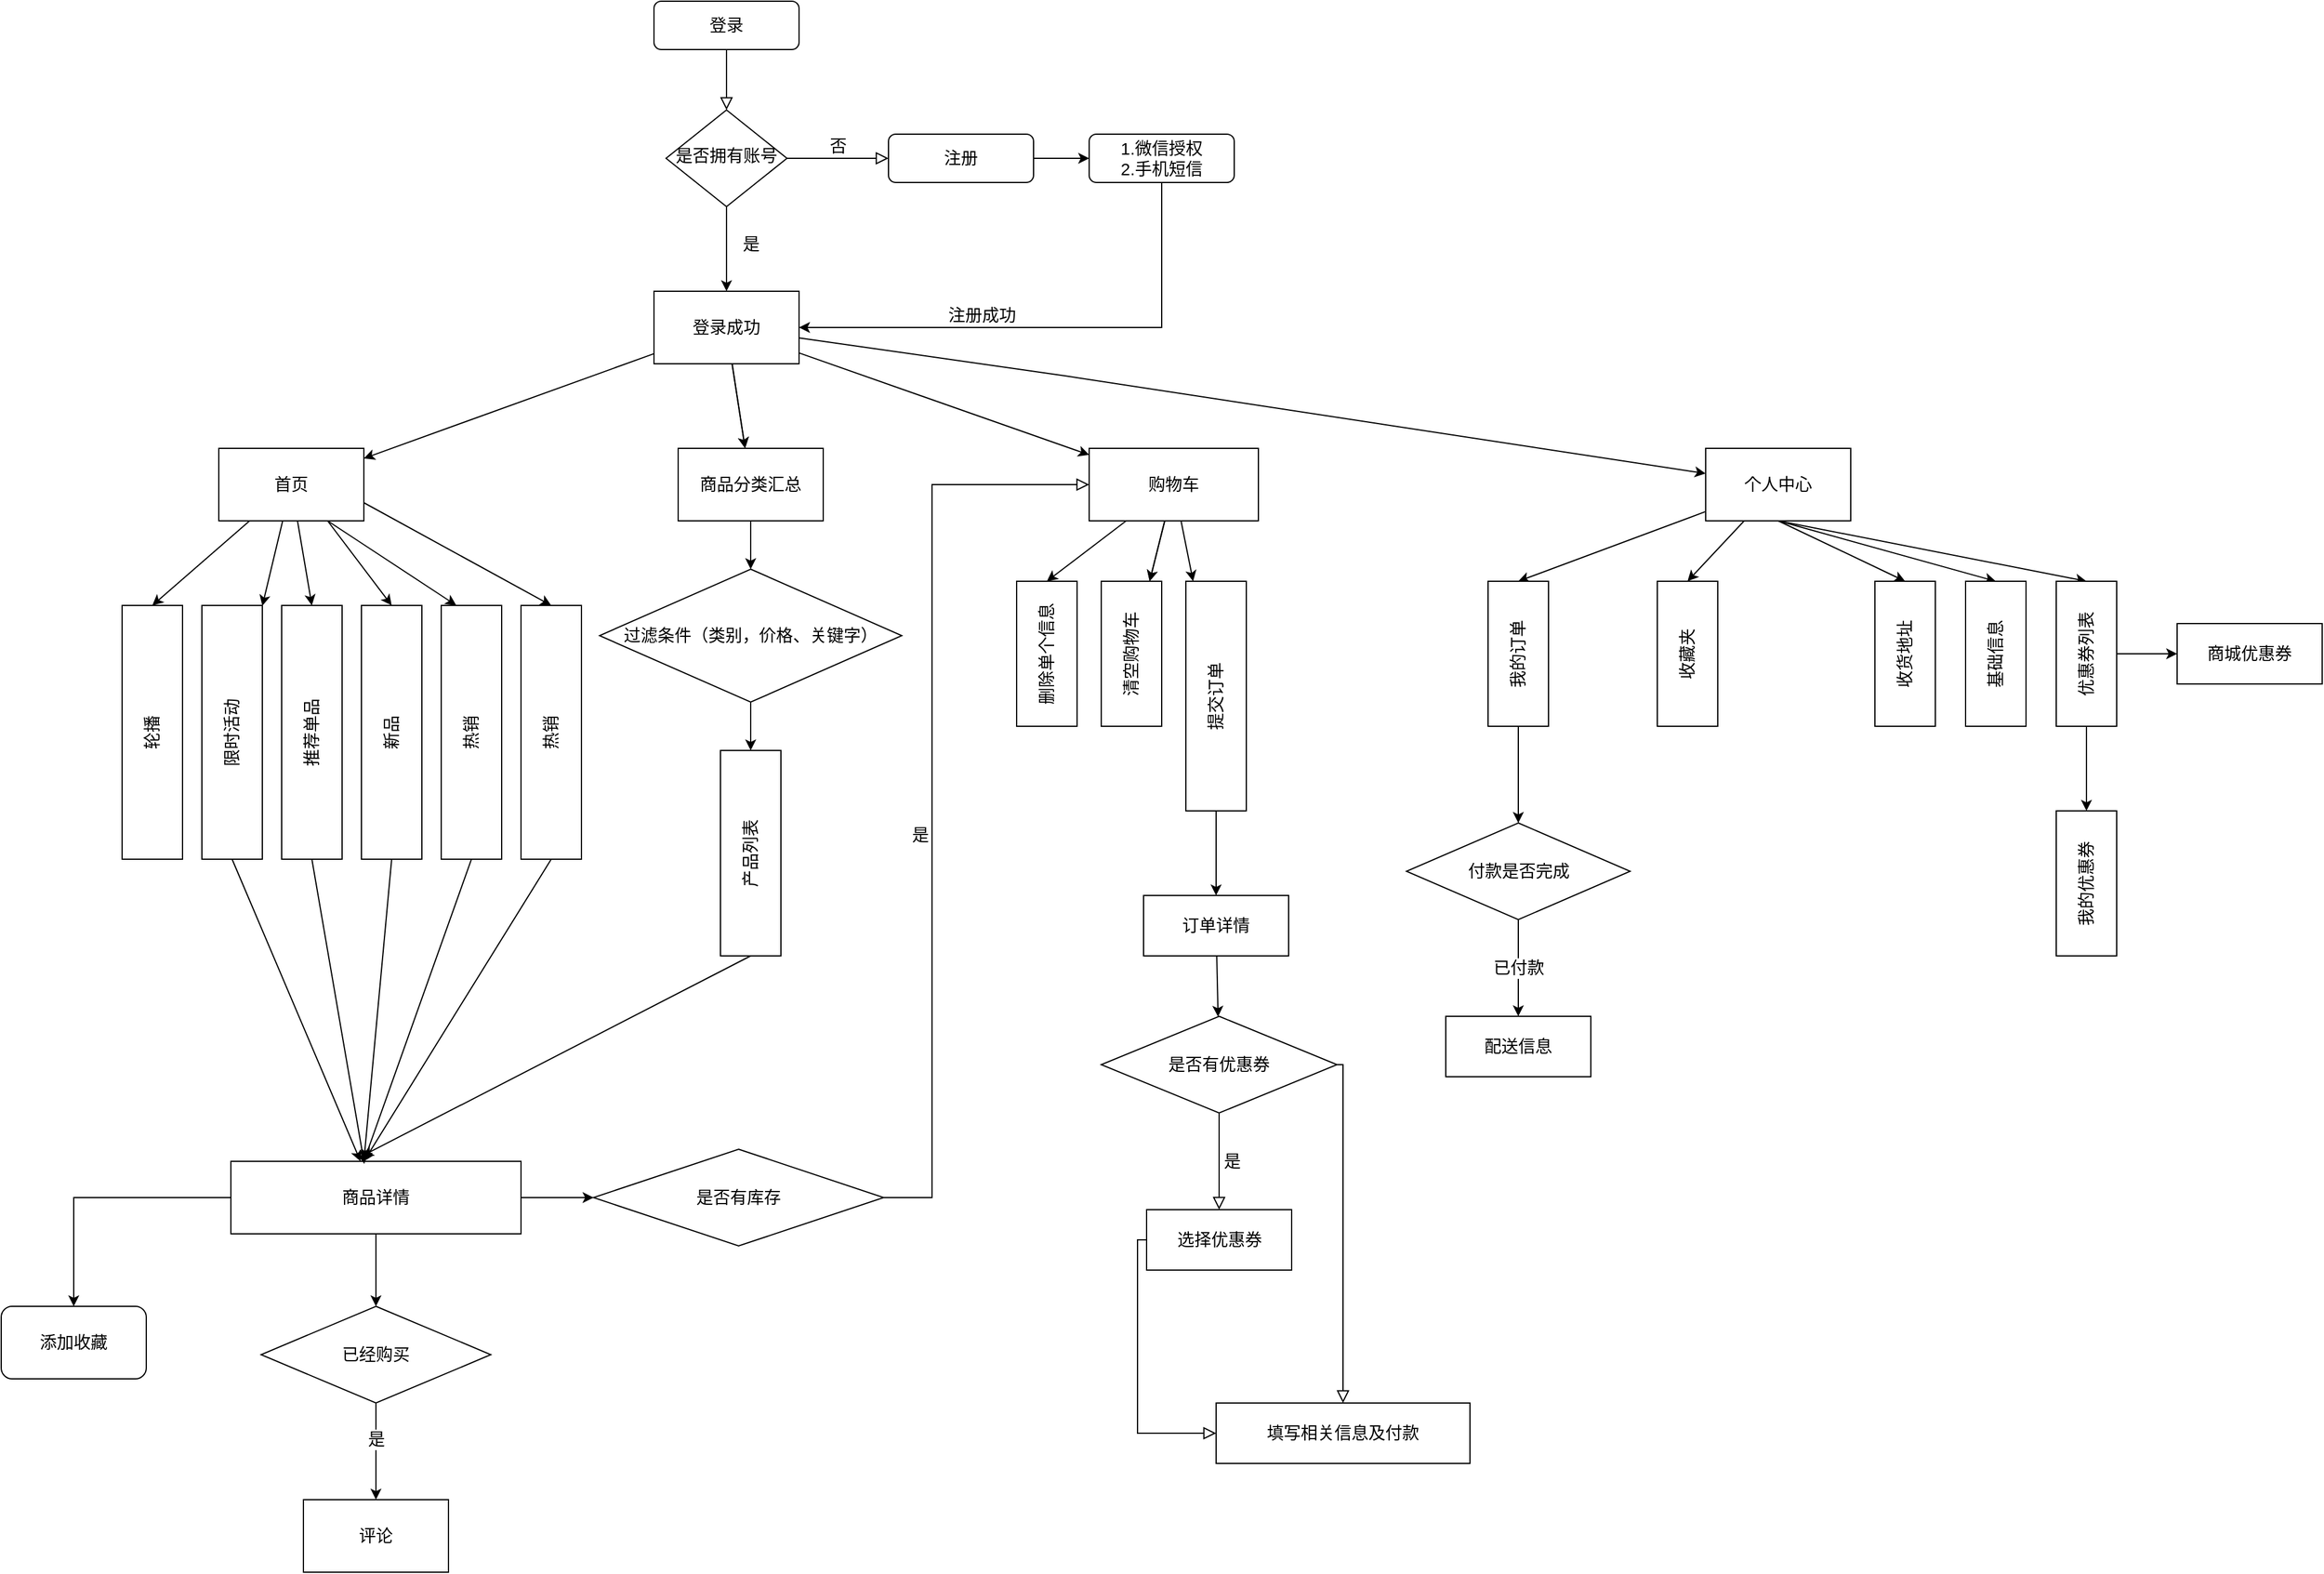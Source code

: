 <mxfile version="20.0.3" type="github">
  <diagram id="C5RBs43oDa-KdzZeNtuy" name="Page-1">
    <mxGraphModel dx="1297" dy="846" grid="1" gridSize="10" guides="1" tooltips="1" connect="1" arrows="1" fold="1" page="1" pageScale="1" pageWidth="2339" pageHeight="3300" math="0" shadow="0">
      <root>
        <object label="" fugo-shopping-mall="" id="WIyWlLk6GJQsqaUBKTNV-0">
          <mxCell />
        </object>
        <mxCell id="WIyWlLk6GJQsqaUBKTNV-1" parent="WIyWlLk6GJQsqaUBKTNV-0" />
        <mxCell id="WIyWlLk6GJQsqaUBKTNV-2" value="" style="rounded=0;html=1;jettySize=auto;orthogonalLoop=1;fontSize=14;endArrow=block;endFill=0;endSize=8;strokeWidth=1;shadow=0;labelBackgroundColor=none;edgeStyle=orthogonalEdgeStyle;" parent="WIyWlLk6GJQsqaUBKTNV-1" source="WIyWlLk6GJQsqaUBKTNV-3" target="WIyWlLk6GJQsqaUBKTNV-6" edge="1">
          <mxGeometry relative="1" as="geometry" />
        </mxCell>
        <mxCell id="WIyWlLk6GJQsqaUBKTNV-3" value="登录" style="rounded=1;whiteSpace=wrap;html=1;fontSize=14;glass=0;strokeWidth=1;shadow=0;" parent="WIyWlLk6GJQsqaUBKTNV-1" vertex="1">
          <mxGeometry x="600" y="160" width="120" height="40" as="geometry" />
        </mxCell>
        <mxCell id="WIyWlLk6GJQsqaUBKTNV-5" value="否" style="edgeStyle=orthogonalEdgeStyle;rounded=0;html=1;jettySize=auto;orthogonalLoop=1;fontSize=14;endArrow=block;endFill=0;endSize=8;strokeWidth=1;shadow=0;labelBackgroundColor=none;" parent="WIyWlLk6GJQsqaUBKTNV-1" source="WIyWlLk6GJQsqaUBKTNV-6" target="WIyWlLk6GJQsqaUBKTNV-7" edge="1">
          <mxGeometry y="10" relative="1" as="geometry">
            <mxPoint as="offset" />
          </mxGeometry>
        </mxCell>
        <mxCell id="dCJPNzx6jzzV9S0Gvq4X-1" value="是" style="edgeStyle=orthogonalEdgeStyle;rounded=0;orthogonalLoop=1;jettySize=auto;html=1;exitX=0.5;exitY=1;exitDx=0;exitDy=0;fontSize=14;" edge="1" parent="WIyWlLk6GJQsqaUBKTNV-1" source="WIyWlLk6GJQsqaUBKTNV-6" target="dCJPNzx6jzzV9S0Gvq4X-0">
          <mxGeometry x="-0.143" y="20" relative="1" as="geometry">
            <mxPoint y="1" as="offset" />
          </mxGeometry>
        </mxCell>
        <mxCell id="WIyWlLk6GJQsqaUBKTNV-6" value="是否拥有账号" style="rhombus;whiteSpace=wrap;html=1;shadow=0;fontFamily=Helvetica;fontSize=14;align=center;strokeWidth=1;spacing=6;spacingTop=-4;" parent="WIyWlLk6GJQsqaUBKTNV-1" vertex="1">
          <mxGeometry x="610" y="250" width="100" height="80" as="geometry" />
        </mxCell>
        <mxCell id="dCJPNzx6jzzV9S0Gvq4X-4" value="" style="edgeStyle=orthogonalEdgeStyle;rounded=0;orthogonalLoop=1;jettySize=auto;html=1;fontSize=14;" edge="1" parent="WIyWlLk6GJQsqaUBKTNV-1" source="WIyWlLk6GJQsqaUBKTNV-7" target="dCJPNzx6jzzV9S0Gvq4X-3">
          <mxGeometry relative="1" as="geometry" />
        </mxCell>
        <mxCell id="WIyWlLk6GJQsqaUBKTNV-7" value="注册" style="rounded=1;whiteSpace=wrap;html=1;fontSize=14;glass=0;strokeWidth=1;shadow=0;" parent="WIyWlLk6GJQsqaUBKTNV-1" vertex="1">
          <mxGeometry x="794" y="270" width="120" height="40" as="geometry" />
        </mxCell>
        <mxCell id="dCJPNzx6jzzV9S0Gvq4X-19" value="" style="edgeStyle=none;rounded=0;orthogonalLoop=1;jettySize=auto;html=1;fontSize=14;" edge="1" parent="WIyWlLk6GJQsqaUBKTNV-1" source="dCJPNzx6jzzV9S0Gvq4X-0" target="dCJPNzx6jzzV9S0Gvq4X-18">
          <mxGeometry relative="1" as="geometry" />
        </mxCell>
        <mxCell id="dCJPNzx6jzzV9S0Gvq4X-21" value="" style="edgeStyle=none;rounded=0;orthogonalLoop=1;jettySize=auto;html=1;fontSize=14;" edge="1" parent="WIyWlLk6GJQsqaUBKTNV-1" source="dCJPNzx6jzzV9S0Gvq4X-0" target="dCJPNzx6jzzV9S0Gvq4X-20">
          <mxGeometry relative="1" as="geometry" />
        </mxCell>
        <mxCell id="dCJPNzx6jzzV9S0Gvq4X-23" value="" style="edgeStyle=none;rounded=0;orthogonalLoop=1;jettySize=auto;html=1;fontSize=14;" edge="1" parent="WIyWlLk6GJQsqaUBKTNV-1" source="dCJPNzx6jzzV9S0Gvq4X-0" target="dCJPNzx6jzzV9S0Gvq4X-22">
          <mxGeometry relative="1" as="geometry" />
        </mxCell>
        <mxCell id="dCJPNzx6jzzV9S0Gvq4X-24" value="" style="edgeStyle=none;rounded=0;orthogonalLoop=1;jettySize=auto;html=1;fontSize=14;" edge="1" parent="WIyWlLk6GJQsqaUBKTNV-1" source="dCJPNzx6jzzV9S0Gvq4X-0" target="dCJPNzx6jzzV9S0Gvq4X-20">
          <mxGeometry relative="1" as="geometry" />
        </mxCell>
        <mxCell id="dCJPNzx6jzzV9S0Gvq4X-26" value="" style="edgeStyle=none;rounded=0;orthogonalLoop=1;jettySize=auto;html=1;fontSize=14;" edge="1" parent="WIyWlLk6GJQsqaUBKTNV-1" source="dCJPNzx6jzzV9S0Gvq4X-0" target="dCJPNzx6jzzV9S0Gvq4X-25">
          <mxGeometry relative="1" as="geometry">
            <Array as="points">
              <mxPoint x="940" y="470" />
            </Array>
          </mxGeometry>
        </mxCell>
        <mxCell id="dCJPNzx6jzzV9S0Gvq4X-0" value="登录成功" style="rounded=0;whiteSpace=wrap;html=1;fontSize=14;" vertex="1" parent="WIyWlLk6GJQsqaUBKTNV-1">
          <mxGeometry x="600" y="400" width="120" height="60" as="geometry" />
        </mxCell>
        <mxCell id="dCJPNzx6jzzV9S0Gvq4X-3" value="1.微信授权&lt;br style=&quot;font-size: 14px;&quot;&gt;2.手机短信" style="rounded=1;whiteSpace=wrap;html=1;fontSize=14;glass=0;strokeWidth=1;shadow=0;" vertex="1" parent="WIyWlLk6GJQsqaUBKTNV-1">
          <mxGeometry x="960" y="270" width="120" height="40" as="geometry" />
        </mxCell>
        <mxCell id="dCJPNzx6jzzV9S0Gvq4X-8" value="注册成功" style="edgeStyle=orthogonalEdgeStyle;rounded=0;orthogonalLoop=1;jettySize=auto;html=1;exitX=0.5;exitY=1;exitDx=0;exitDy=0;entryX=1;entryY=0.5;entryDx=0;entryDy=0;fontSize=14;" edge="1" parent="WIyWlLk6GJQsqaUBKTNV-1" source="dCJPNzx6jzzV9S0Gvq4X-3" target="dCJPNzx6jzzV9S0Gvq4X-0">
          <mxGeometry x="0.286" y="-10" relative="1" as="geometry">
            <mxPoint x="670" y="340" as="sourcePoint" />
            <mxPoint x="670" y="410" as="targetPoint" />
            <mxPoint x="1" as="offset" />
            <Array as="points">
              <mxPoint x="1020" y="430" />
            </Array>
          </mxGeometry>
        </mxCell>
        <mxCell id="dCJPNzx6jzzV9S0Gvq4X-28" value="" style="edgeStyle=none;rounded=0;orthogonalLoop=1;jettySize=auto;html=1;entryX=0.5;entryY=0;entryDx=0;entryDy=0;fontSize=14;" edge="1" parent="WIyWlLk6GJQsqaUBKTNV-1" source="dCJPNzx6jzzV9S0Gvq4X-18" target="dCJPNzx6jzzV9S0Gvq4X-27">
          <mxGeometry relative="1" as="geometry" />
        </mxCell>
        <mxCell id="dCJPNzx6jzzV9S0Gvq4X-30" value="" style="edgeStyle=none;rounded=0;orthogonalLoop=1;jettySize=auto;html=1;fontSize=14;" edge="1" parent="WIyWlLk6GJQsqaUBKTNV-1" source="dCJPNzx6jzzV9S0Gvq4X-18" target="dCJPNzx6jzzV9S0Gvq4X-29">
          <mxGeometry relative="1" as="geometry" />
        </mxCell>
        <mxCell id="dCJPNzx6jzzV9S0Gvq4X-32" value="" style="edgeStyle=none;rounded=0;orthogonalLoop=1;jettySize=auto;html=1;entryX=0.5;entryY=0;entryDx=0;entryDy=0;fontSize=14;" edge="1" parent="WIyWlLk6GJQsqaUBKTNV-1" source="dCJPNzx6jzzV9S0Gvq4X-18" target="dCJPNzx6jzzV9S0Gvq4X-35">
          <mxGeometry relative="1" as="geometry">
            <mxPoint x="362.5" y="670.0" as="targetPoint" />
          </mxGeometry>
        </mxCell>
        <mxCell id="dCJPNzx6jzzV9S0Gvq4X-38" style="edgeStyle=none;rounded=0;orthogonalLoop=1;jettySize=auto;html=1;exitX=0.75;exitY=1;exitDx=0;exitDy=0;entryX=0.5;entryY=0;entryDx=0;entryDy=0;fontSize=14;" edge="1" parent="WIyWlLk6GJQsqaUBKTNV-1" source="dCJPNzx6jzzV9S0Gvq4X-18" target="dCJPNzx6jzzV9S0Gvq4X-36">
          <mxGeometry relative="1" as="geometry" />
        </mxCell>
        <mxCell id="dCJPNzx6jzzV9S0Gvq4X-41" style="edgeStyle=none;rounded=0;orthogonalLoop=1;jettySize=auto;html=1;exitX=0.75;exitY=1;exitDx=0;exitDy=0;entryX=0.25;entryY=0;entryDx=0;entryDy=0;fontSize=14;" edge="1" parent="WIyWlLk6GJQsqaUBKTNV-1" source="dCJPNzx6jzzV9S0Gvq4X-18" target="dCJPNzx6jzzV9S0Gvq4X-39">
          <mxGeometry relative="1" as="geometry" />
        </mxCell>
        <mxCell id="dCJPNzx6jzzV9S0Gvq4X-42" style="edgeStyle=none;rounded=0;orthogonalLoop=1;jettySize=auto;html=1;exitX=1;exitY=0.75;exitDx=0;exitDy=0;entryX=0.5;entryY=0;entryDx=0;entryDy=0;fontSize=14;" edge="1" parent="WIyWlLk6GJQsqaUBKTNV-1" source="dCJPNzx6jzzV9S0Gvq4X-18" target="dCJPNzx6jzzV9S0Gvq4X-40">
          <mxGeometry relative="1" as="geometry" />
        </mxCell>
        <mxCell id="dCJPNzx6jzzV9S0Gvq4X-18" value="首页" style="rounded=0;whiteSpace=wrap;html=1;fontSize=14;" vertex="1" parent="WIyWlLk6GJQsqaUBKTNV-1">
          <mxGeometry x="240" y="530" width="120" height="60" as="geometry" />
        </mxCell>
        <mxCell id="dCJPNzx6jzzV9S0Gvq4X-46" value="" style="edgeStyle=none;rounded=0;orthogonalLoop=1;jettySize=auto;html=1;fontSize=14;" edge="1" parent="WIyWlLk6GJQsqaUBKTNV-1" source="dCJPNzx6jzzV9S0Gvq4X-20" target="dCJPNzx6jzzV9S0Gvq4X-45">
          <mxGeometry relative="1" as="geometry" />
        </mxCell>
        <mxCell id="dCJPNzx6jzzV9S0Gvq4X-20" value="商品分类汇总" style="whiteSpace=wrap;html=1;rounded=0;fontSize=14;" vertex="1" parent="WIyWlLk6GJQsqaUBKTNV-1">
          <mxGeometry x="620" y="530" width="120" height="60" as="geometry" />
        </mxCell>
        <mxCell id="dCJPNzx6jzzV9S0Gvq4X-83" value="" style="edgeStyle=none;rounded=0;orthogonalLoop=1;jettySize=auto;html=1;entryX=0.5;entryY=0;entryDx=0;entryDy=0;fontSize=14;" edge="1" parent="WIyWlLk6GJQsqaUBKTNV-1" source="dCJPNzx6jzzV9S0Gvq4X-22" target="dCJPNzx6jzzV9S0Gvq4X-82">
          <mxGeometry relative="1" as="geometry" />
        </mxCell>
        <mxCell id="dCJPNzx6jzzV9S0Gvq4X-85" value="" style="edgeStyle=none;rounded=0;orthogonalLoop=1;jettySize=auto;html=1;fontSize=14;" edge="1" parent="WIyWlLk6GJQsqaUBKTNV-1" source="dCJPNzx6jzzV9S0Gvq4X-22" target="dCJPNzx6jzzV9S0Gvq4X-84">
          <mxGeometry relative="1" as="geometry" />
        </mxCell>
        <mxCell id="dCJPNzx6jzzV9S0Gvq4X-87" value="" style="edgeStyle=none;rounded=0;orthogonalLoop=1;jettySize=auto;html=1;fontSize=14;" edge="1" parent="WIyWlLk6GJQsqaUBKTNV-1" source="dCJPNzx6jzzV9S0Gvq4X-22" target="dCJPNzx6jzzV9S0Gvq4X-84">
          <mxGeometry relative="1" as="geometry" />
        </mxCell>
        <mxCell id="dCJPNzx6jzzV9S0Gvq4X-89" value="" style="edgeStyle=none;rounded=0;orthogonalLoop=1;jettySize=auto;html=1;fontSize=14;" edge="1" parent="WIyWlLk6GJQsqaUBKTNV-1" source="dCJPNzx6jzzV9S0Gvq4X-22" target="dCJPNzx6jzzV9S0Gvq4X-88">
          <mxGeometry relative="1" as="geometry" />
        </mxCell>
        <mxCell id="dCJPNzx6jzzV9S0Gvq4X-22" value="购物车" style="whiteSpace=wrap;html=1;rounded=0;fontSize=14;" vertex="1" parent="WIyWlLk6GJQsqaUBKTNV-1">
          <mxGeometry x="960" y="530" width="140" height="60" as="geometry" />
        </mxCell>
        <mxCell id="dCJPNzx6jzzV9S0Gvq4X-91" value="" style="edgeStyle=none;rounded=0;orthogonalLoop=1;jettySize=auto;html=1;fontSize=14;entryX=0.5;entryY=0;entryDx=0;entryDy=0;" edge="1" parent="WIyWlLk6GJQsqaUBKTNV-1" source="dCJPNzx6jzzV9S0Gvq4X-25" target="dCJPNzx6jzzV9S0Gvq4X-90">
          <mxGeometry relative="1" as="geometry" />
        </mxCell>
        <mxCell id="dCJPNzx6jzzV9S0Gvq4X-94" style="edgeStyle=none;rounded=0;orthogonalLoop=1;jettySize=auto;html=1;exitX=0.5;exitY=1;exitDx=0;exitDy=0;entryX=0.5;entryY=0;entryDx=0;entryDy=0;fontSize=14;" edge="1" parent="WIyWlLk6GJQsqaUBKTNV-1" source="dCJPNzx6jzzV9S0Gvq4X-25" target="dCJPNzx6jzzV9S0Gvq4X-92">
          <mxGeometry relative="1" as="geometry" />
        </mxCell>
        <mxCell id="dCJPNzx6jzzV9S0Gvq4X-96" style="edgeStyle=none;rounded=0;orthogonalLoop=1;jettySize=auto;html=1;exitX=0.5;exitY=1;exitDx=0;exitDy=0;entryX=0.5;entryY=0;entryDx=0;entryDy=0;fontSize=14;" edge="1" parent="WIyWlLk6GJQsqaUBKTNV-1" source="dCJPNzx6jzzV9S0Gvq4X-25" target="dCJPNzx6jzzV9S0Gvq4X-95">
          <mxGeometry relative="1" as="geometry" />
        </mxCell>
        <mxCell id="dCJPNzx6jzzV9S0Gvq4X-98" style="edgeStyle=none;rounded=0;orthogonalLoop=1;jettySize=auto;html=1;exitX=0.5;exitY=1;exitDx=0;exitDy=0;entryX=0.5;entryY=0;entryDx=0;entryDy=0;fontSize=14;" edge="1" parent="WIyWlLk6GJQsqaUBKTNV-1" source="dCJPNzx6jzzV9S0Gvq4X-25" target="dCJPNzx6jzzV9S0Gvq4X-97">
          <mxGeometry relative="1" as="geometry" />
        </mxCell>
        <mxCell id="dCJPNzx6jzzV9S0Gvq4X-124" value="" style="edgeStyle=none;rounded=0;orthogonalLoop=1;jettySize=auto;html=1;fontSize=14;entryX=0.5;entryY=0;entryDx=0;entryDy=0;" edge="1" parent="WIyWlLk6GJQsqaUBKTNV-1" source="dCJPNzx6jzzV9S0Gvq4X-25" target="dCJPNzx6jzzV9S0Gvq4X-123">
          <mxGeometry relative="1" as="geometry" />
        </mxCell>
        <mxCell id="dCJPNzx6jzzV9S0Gvq4X-25" value="个人中心" style="whiteSpace=wrap;html=1;rounded=0;fontSize=14;" vertex="1" parent="WIyWlLk6GJQsqaUBKTNV-1">
          <mxGeometry x="1470" y="530" width="120" height="60" as="geometry" />
        </mxCell>
        <mxCell id="dCJPNzx6jzzV9S0Gvq4X-27" value="轮播" style="whiteSpace=wrap;html=1;rounded=0;horizontal=0;fontSize=14;" vertex="1" parent="WIyWlLk6GJQsqaUBKTNV-1">
          <mxGeometry x="160" y="660" width="50" height="210" as="geometry" />
        </mxCell>
        <mxCell id="dCJPNzx6jzzV9S0Gvq4X-29" value="限时活动" style="whiteSpace=wrap;html=1;rounded=0;verticalAlign=middle;horizontal=0;labelPosition=center;verticalLabelPosition=middle;align=center;fontSize=14;" vertex="1" parent="WIyWlLk6GJQsqaUBKTNV-1">
          <mxGeometry x="226" y="660" width="50" height="210" as="geometry" />
        </mxCell>
        <mxCell id="dCJPNzx6jzzV9S0Gvq4X-35" value="推荐单品" style="whiteSpace=wrap;html=1;rounded=0;verticalAlign=middle;horizontal=0;labelPosition=center;verticalLabelPosition=middle;align=center;fontSize=14;" vertex="1" parent="WIyWlLk6GJQsqaUBKTNV-1">
          <mxGeometry x="292" y="660" width="50" height="210" as="geometry" />
        </mxCell>
        <mxCell id="dCJPNzx6jzzV9S0Gvq4X-36" value="新品" style="whiteSpace=wrap;html=1;rounded=0;verticalAlign=middle;horizontal=0;labelPosition=center;verticalLabelPosition=middle;align=center;fontSize=14;" vertex="1" parent="WIyWlLk6GJQsqaUBKTNV-1">
          <mxGeometry x="358" y="660" width="50" height="210" as="geometry" />
        </mxCell>
        <mxCell id="dCJPNzx6jzzV9S0Gvq4X-39" value="热销" style="whiteSpace=wrap;html=1;rounded=0;verticalAlign=middle;horizontal=0;labelPosition=center;verticalLabelPosition=middle;align=center;fontSize=14;" vertex="1" parent="WIyWlLk6GJQsqaUBKTNV-1">
          <mxGeometry x="424" y="660" width="50" height="210" as="geometry" />
        </mxCell>
        <mxCell id="dCJPNzx6jzzV9S0Gvq4X-40" value="热销" style="whiteSpace=wrap;html=1;rounded=0;verticalAlign=middle;horizontal=0;labelPosition=center;verticalLabelPosition=middle;align=center;fontSize=14;" vertex="1" parent="WIyWlLk6GJQsqaUBKTNV-1">
          <mxGeometry x="490" y="660" width="50" height="210" as="geometry" />
        </mxCell>
        <mxCell id="dCJPNzx6jzzV9S0Gvq4X-48" value="" style="edgeStyle=none;rounded=0;orthogonalLoop=1;jettySize=auto;html=1;fontSize=14;" edge="1" parent="WIyWlLk6GJQsqaUBKTNV-1" source="dCJPNzx6jzzV9S0Gvq4X-45" target="dCJPNzx6jzzV9S0Gvq4X-47">
          <mxGeometry relative="1" as="geometry" />
        </mxCell>
        <mxCell id="dCJPNzx6jzzV9S0Gvq4X-45" value="过滤条件（类别，价格、关键字）" style="rhombus;whiteSpace=wrap;html=1;rounded=0;fontSize=14;" vertex="1" parent="WIyWlLk6GJQsqaUBKTNV-1">
          <mxGeometry x="555" y="630" width="250" height="110" as="geometry" />
        </mxCell>
        <mxCell id="dCJPNzx6jzzV9S0Gvq4X-47" value="产品列表" style="whiteSpace=wrap;html=1;rounded=0;direction=west;horizontal=0;fontSize=14;" vertex="1" parent="WIyWlLk6GJQsqaUBKTNV-1">
          <mxGeometry x="655" y="780" width="50" height="170" as="geometry" />
        </mxCell>
        <mxCell id="dCJPNzx6jzzV9S0Gvq4X-65" value="" style="edgeStyle=none;rounded=0;orthogonalLoop=1;jettySize=auto;html=1;fontSize=14;" edge="1" parent="WIyWlLk6GJQsqaUBKTNV-1" source="dCJPNzx6jzzV9S0Gvq4X-49" target="dCJPNzx6jzzV9S0Gvq4X-64">
          <mxGeometry relative="1" as="geometry" />
        </mxCell>
        <mxCell id="dCJPNzx6jzzV9S0Gvq4X-100" value="" style="edgeStyle=none;rounded=0;orthogonalLoop=1;jettySize=auto;html=1;fontSize=14;" edge="1" parent="WIyWlLk6GJQsqaUBKTNV-1" source="dCJPNzx6jzzV9S0Gvq4X-49" target="dCJPNzx6jzzV9S0Gvq4X-99">
          <mxGeometry relative="1" as="geometry" />
        </mxCell>
        <mxCell id="dCJPNzx6jzzV9S0Gvq4X-126" style="edgeStyle=none;rounded=0;orthogonalLoop=1;jettySize=auto;html=1;exitX=0;exitY=0.5;exitDx=0;exitDy=0;entryX=0.5;entryY=0;entryDx=0;entryDy=0;fontSize=14;" edge="1" parent="WIyWlLk6GJQsqaUBKTNV-1" source="dCJPNzx6jzzV9S0Gvq4X-49" target="dCJPNzx6jzzV9S0Gvq4X-125">
          <mxGeometry relative="1" as="geometry">
            <Array as="points">
              <mxPoint x="120" y="1150" />
            </Array>
          </mxGeometry>
        </mxCell>
        <mxCell id="dCJPNzx6jzzV9S0Gvq4X-49" value="商品详情" style="whiteSpace=wrap;html=1;rounded=0;fontSize=14;" vertex="1" parent="WIyWlLk6GJQsqaUBKTNV-1">
          <mxGeometry x="250" y="1120" width="240" height="60" as="geometry" />
        </mxCell>
        <mxCell id="dCJPNzx6jzzV9S0Gvq4X-55" value="" style="endArrow=classic;html=1;rounded=0;exitX=0.5;exitY=1;exitDx=0;exitDy=0;fontSize=14;" edge="1" parent="WIyWlLk6GJQsqaUBKTNV-1" source="dCJPNzx6jzzV9S0Gvq4X-29" target="dCJPNzx6jzzV9S0Gvq4X-49">
          <mxGeometry width="50" height="50" relative="1" as="geometry">
            <mxPoint x="310" y="970" as="sourcePoint" />
            <mxPoint x="360" y="920" as="targetPoint" />
          </mxGeometry>
        </mxCell>
        <mxCell id="dCJPNzx6jzzV9S0Gvq4X-56" value="" style="endArrow=classic;html=1;rounded=0;exitX=0.5;exitY=1;exitDx=0;exitDy=0;entryX=0.46;entryY=0.036;entryDx=0;entryDy=0;entryPerimeter=0;fontSize=14;" edge="1" parent="WIyWlLk6GJQsqaUBKTNV-1" source="dCJPNzx6jzzV9S0Gvq4X-35" target="dCJPNzx6jzzV9S0Gvq4X-49">
          <mxGeometry width="50" height="50" relative="1" as="geometry">
            <mxPoint x="261" y="880" as="sourcePoint" />
            <mxPoint x="367.25" y="1130" as="targetPoint" />
          </mxGeometry>
        </mxCell>
        <mxCell id="dCJPNzx6jzzV9S0Gvq4X-57" value="" style="endArrow=classic;html=1;rounded=0;exitX=0.5;exitY=1;exitDx=0;exitDy=0;fontSize=14;" edge="1" parent="WIyWlLk6GJQsqaUBKTNV-1" source="dCJPNzx6jzzV9S0Gvq4X-36">
          <mxGeometry width="50" height="50" relative="1" as="geometry">
            <mxPoint x="327" y="880" as="sourcePoint" />
            <mxPoint x="360" y="1120" as="targetPoint" />
          </mxGeometry>
        </mxCell>
        <mxCell id="dCJPNzx6jzzV9S0Gvq4X-58" value="" style="endArrow=classic;html=1;rounded=0;exitX=0.5;exitY=1;exitDx=0;exitDy=0;fontSize=14;" edge="1" parent="WIyWlLk6GJQsqaUBKTNV-1" source="dCJPNzx6jzzV9S0Gvq4X-39">
          <mxGeometry width="50" height="50" relative="1" as="geometry">
            <mxPoint x="393" y="880" as="sourcePoint" />
            <mxPoint x="360" y="1120" as="targetPoint" />
          </mxGeometry>
        </mxCell>
        <mxCell id="dCJPNzx6jzzV9S0Gvq4X-60" value="" style="endArrow=classic;html=1;rounded=0;exitX=0.5;exitY=1;exitDx=0;exitDy=0;fontSize=14;" edge="1" parent="WIyWlLk6GJQsqaUBKTNV-1" source="dCJPNzx6jzzV9S0Gvq4X-40">
          <mxGeometry width="50" height="50" relative="1" as="geometry">
            <mxPoint x="459" y="880" as="sourcePoint" />
            <mxPoint x="360" y="1120" as="targetPoint" />
          </mxGeometry>
        </mxCell>
        <mxCell id="dCJPNzx6jzzV9S0Gvq4X-61" value="" style="endArrow=classic;html=1;rounded=0;exitX=0.5;exitY=0;exitDx=0;exitDy=0;entryX=0.453;entryY=-0.075;entryDx=0;entryDy=0;entryPerimeter=0;fontSize=14;" edge="1" parent="WIyWlLk6GJQsqaUBKTNV-1" source="dCJPNzx6jzzV9S0Gvq4X-47" target="dCJPNzx6jzzV9S0Gvq4X-49">
          <mxGeometry width="50" height="50" relative="1" as="geometry">
            <mxPoint x="525" y="880" as="sourcePoint" />
            <mxPoint x="370" y="1130" as="targetPoint" />
          </mxGeometry>
        </mxCell>
        <mxCell id="dCJPNzx6jzzV9S0Gvq4X-64" value="已经购买" style="rhombus;whiteSpace=wrap;html=1;rounded=0;fontSize=14;" vertex="1" parent="WIyWlLk6GJQsqaUBKTNV-1">
          <mxGeometry x="275" y="1240" width="190" height="80" as="geometry" />
        </mxCell>
        <mxCell id="dCJPNzx6jzzV9S0Gvq4X-71" value="评论" style="rounded=0;whiteSpace=wrap;html=1;fontSize=14;" vertex="1" parent="WIyWlLk6GJQsqaUBKTNV-1">
          <mxGeometry x="310" y="1400" width="120" height="60" as="geometry" />
        </mxCell>
        <mxCell id="dCJPNzx6jzzV9S0Gvq4X-72" value="" style="endArrow=classic;html=1;rounded=0;exitX=0.5;exitY=1;exitDx=0;exitDy=0;entryX=0.5;entryY=0;entryDx=0;entryDy=0;fontSize=14;" edge="1" parent="WIyWlLk6GJQsqaUBKTNV-1" source="dCJPNzx6jzzV9S0Gvq4X-64" target="dCJPNzx6jzzV9S0Gvq4X-71">
          <mxGeometry relative="1" as="geometry">
            <mxPoint x="470" y="1350" as="sourcePoint" />
            <mxPoint x="630" y="1350" as="targetPoint" />
          </mxGeometry>
        </mxCell>
        <mxCell id="dCJPNzx6jzzV9S0Gvq4X-73" value="是" style="edgeLabel;resizable=0;html=1;align=center;verticalAlign=middle;fontSize=14;" connectable="0" vertex="1" parent="dCJPNzx6jzzV9S0Gvq4X-72">
          <mxGeometry relative="1" as="geometry">
            <mxPoint y="-10" as="offset" />
          </mxGeometry>
        </mxCell>
        <mxCell id="dCJPNzx6jzzV9S0Gvq4X-82" value="删除单个信息" style="whiteSpace=wrap;html=1;rounded=0;horizontal=0;fontSize=14;" vertex="1" parent="WIyWlLk6GJQsqaUBKTNV-1">
          <mxGeometry x="900" y="640" width="50" height="120" as="geometry" />
        </mxCell>
        <mxCell id="dCJPNzx6jzzV9S0Gvq4X-84" value="清空购物车" style="whiteSpace=wrap;html=1;rounded=0;horizontal=0;fontSize=14;" vertex="1" parent="WIyWlLk6GJQsqaUBKTNV-1">
          <mxGeometry x="970" y="640" width="50" height="120" as="geometry" />
        </mxCell>
        <mxCell id="dCJPNzx6jzzV9S0Gvq4X-104" value="" style="edgeStyle=none;rounded=0;orthogonalLoop=1;jettySize=auto;html=1;fontSize=14;" edge="1" parent="WIyWlLk6GJQsqaUBKTNV-1" source="dCJPNzx6jzzV9S0Gvq4X-88" target="dCJPNzx6jzzV9S0Gvq4X-103">
          <mxGeometry relative="1" as="geometry" />
        </mxCell>
        <mxCell id="dCJPNzx6jzzV9S0Gvq4X-88" value="提交订单" style="whiteSpace=wrap;html=1;rounded=0;horizontal=0;fontSize=14;" vertex="1" parent="WIyWlLk6GJQsqaUBKTNV-1">
          <mxGeometry x="1040" y="640" width="50" height="190" as="geometry" />
        </mxCell>
        <mxCell id="dCJPNzx6jzzV9S0Gvq4X-120" style="edgeStyle=none;rounded=0;orthogonalLoop=1;jettySize=auto;html=1;exitX=0.5;exitY=1;exitDx=0;exitDy=0;entryX=0.5;entryY=0;entryDx=0;entryDy=0;fontSize=14;" edge="1" parent="WIyWlLk6GJQsqaUBKTNV-1" source="dCJPNzx6jzzV9S0Gvq4X-90" target="dCJPNzx6jzzV9S0Gvq4X-119">
          <mxGeometry relative="1" as="geometry" />
        </mxCell>
        <mxCell id="dCJPNzx6jzzV9S0Gvq4X-90" value="我的订单" style="whiteSpace=wrap;html=1;fontSize=14;rounded=0;horizontal=0;" vertex="1" parent="WIyWlLk6GJQsqaUBKTNV-1">
          <mxGeometry x="1290" y="640" width="50" height="120" as="geometry" />
        </mxCell>
        <mxCell id="dCJPNzx6jzzV9S0Gvq4X-92" value="收货地址" style="whiteSpace=wrap;html=1;fontSize=14;rounded=0;horizontal=0;" vertex="1" parent="WIyWlLk6GJQsqaUBKTNV-1">
          <mxGeometry x="1610" y="640" width="50" height="120" as="geometry" />
        </mxCell>
        <mxCell id="dCJPNzx6jzzV9S0Gvq4X-95" value="基础信息" style="whiteSpace=wrap;html=1;fontSize=14;rounded=0;horizontal=0;" vertex="1" parent="WIyWlLk6GJQsqaUBKTNV-1">
          <mxGeometry x="1685" y="640" width="50" height="120" as="geometry" />
        </mxCell>
        <mxCell id="dCJPNzx6jzzV9S0Gvq4X-114" value="" style="edgeStyle=none;rounded=0;orthogonalLoop=1;jettySize=auto;html=1;fontSize=14;" edge="1" parent="WIyWlLk6GJQsqaUBKTNV-1" source="dCJPNzx6jzzV9S0Gvq4X-97" target="dCJPNzx6jzzV9S0Gvq4X-113">
          <mxGeometry relative="1" as="geometry" />
        </mxCell>
        <mxCell id="dCJPNzx6jzzV9S0Gvq4X-116" value="" style="edgeStyle=none;rounded=0;orthogonalLoop=1;jettySize=auto;html=1;fontSize=14;" edge="1" parent="WIyWlLk6GJQsqaUBKTNV-1" source="dCJPNzx6jzzV9S0Gvq4X-97" target="dCJPNzx6jzzV9S0Gvq4X-115">
          <mxGeometry relative="1" as="geometry" />
        </mxCell>
        <mxCell id="dCJPNzx6jzzV9S0Gvq4X-97" value="优惠券列表" style="whiteSpace=wrap;html=1;fontSize=14;rounded=0;horizontal=0;" vertex="1" parent="WIyWlLk6GJQsqaUBKTNV-1">
          <mxGeometry x="1760" y="640" width="50" height="120" as="geometry" />
        </mxCell>
        <mxCell id="dCJPNzx6jzzV9S0Gvq4X-99" value="是否有库存" style="rhombus;whiteSpace=wrap;html=1;fontSize=14;rounded=0;" vertex="1" parent="WIyWlLk6GJQsqaUBKTNV-1">
          <mxGeometry x="550" y="1110" width="240" height="80" as="geometry" />
        </mxCell>
        <mxCell id="dCJPNzx6jzzV9S0Gvq4X-102" value="是" style="edgeStyle=orthogonalEdgeStyle;rounded=0;html=1;jettySize=auto;orthogonalLoop=1;fontSize=14;endArrow=block;endFill=0;endSize=8;strokeWidth=1;shadow=0;labelBackgroundColor=none;exitX=1;exitY=0.5;exitDx=0;exitDy=0;entryX=0;entryY=0.5;entryDx=0;entryDy=0;" edge="1" parent="WIyWlLk6GJQsqaUBKTNV-1" source="dCJPNzx6jzzV9S0Gvq4X-99" target="dCJPNzx6jzzV9S0Gvq4X-22">
          <mxGeometry x="-0.105" y="10" relative="1" as="geometry">
            <mxPoint as="offset" />
            <mxPoint x="730" y="1010.0" as="sourcePoint" />
            <mxPoint x="840" y="570" as="targetPoint" />
            <Array as="points">
              <mxPoint x="830" y="1150" />
              <mxPoint x="830" y="560" />
            </Array>
          </mxGeometry>
        </mxCell>
        <mxCell id="dCJPNzx6jzzV9S0Gvq4X-106" value="" style="edgeStyle=none;rounded=0;orthogonalLoop=1;jettySize=auto;html=1;fontSize=14;" edge="1" parent="WIyWlLk6GJQsqaUBKTNV-1" source="dCJPNzx6jzzV9S0Gvq4X-103" target="dCJPNzx6jzzV9S0Gvq4X-105">
          <mxGeometry relative="1" as="geometry" />
        </mxCell>
        <mxCell id="dCJPNzx6jzzV9S0Gvq4X-103" value="订单详情" style="whiteSpace=wrap;html=1;fontSize=14;rounded=0;" vertex="1" parent="WIyWlLk6GJQsqaUBKTNV-1">
          <mxGeometry x="1005" y="900" width="120" height="50" as="geometry" />
        </mxCell>
        <mxCell id="dCJPNzx6jzzV9S0Gvq4X-105" value="是否有优惠券" style="rhombus;whiteSpace=wrap;html=1;fontSize=14;rounded=0;" vertex="1" parent="WIyWlLk6GJQsqaUBKTNV-1">
          <mxGeometry x="970" y="1000" width="195" height="80" as="geometry" />
        </mxCell>
        <mxCell id="dCJPNzx6jzzV9S0Gvq4X-107" value="是" style="edgeStyle=orthogonalEdgeStyle;rounded=0;html=1;jettySize=auto;orthogonalLoop=1;fontSize=14;endArrow=block;endFill=0;endSize=8;strokeWidth=1;shadow=0;labelBackgroundColor=none;exitX=0.5;exitY=1;exitDx=0;exitDy=0;entryX=0.5;entryY=0;entryDx=0;entryDy=0;" edge="1" parent="WIyWlLk6GJQsqaUBKTNV-1" source="dCJPNzx6jzzV9S0Gvq4X-105" target="dCJPNzx6jzzV9S0Gvq4X-109">
          <mxGeometry y="10" relative="1" as="geometry">
            <mxPoint as="offset" />
            <mxPoint x="1060" y="1130.0" as="sourcePoint" />
            <mxPoint x="1068" y="1170" as="targetPoint" />
          </mxGeometry>
        </mxCell>
        <mxCell id="dCJPNzx6jzzV9S0Gvq4X-108" value="" style="edgeStyle=orthogonalEdgeStyle;rounded=0;html=1;jettySize=auto;orthogonalLoop=1;fontSize=14;endArrow=block;endFill=0;endSize=8;strokeWidth=1;shadow=0;labelBackgroundColor=none;exitX=1;exitY=0.5;exitDx=0;exitDy=0;entryX=0.5;entryY=0;entryDx=0;entryDy=0;" edge="1" parent="WIyWlLk6GJQsqaUBKTNV-1" source="dCJPNzx6jzzV9S0Gvq4X-105" target="dCJPNzx6jzzV9S0Gvq4X-110">
          <mxGeometry y="10" relative="1" as="geometry">
            <mxPoint as="offset" />
            <mxPoint x="1190" y="1040" as="sourcePoint" />
            <mxPoint x="1190.5" y="1130" as="targetPoint" />
            <Array as="points">
              <mxPoint x="1170" y="1040" />
            </Array>
          </mxGeometry>
        </mxCell>
        <mxCell id="dCJPNzx6jzzV9S0Gvq4X-109" value="选择优惠券" style="rounded=0;whiteSpace=wrap;html=1;fontSize=14;" vertex="1" parent="WIyWlLk6GJQsqaUBKTNV-1">
          <mxGeometry x="1007.5" y="1160" width="120" height="50" as="geometry" />
        </mxCell>
        <mxCell id="dCJPNzx6jzzV9S0Gvq4X-110" value="填写相关信息及付款" style="rounded=0;whiteSpace=wrap;html=1;fontSize=14;" vertex="1" parent="WIyWlLk6GJQsqaUBKTNV-1">
          <mxGeometry x="1065" y="1320" width="210" height="50" as="geometry" />
        </mxCell>
        <mxCell id="dCJPNzx6jzzV9S0Gvq4X-112" value="" style="edgeStyle=orthogonalEdgeStyle;rounded=0;html=1;jettySize=auto;orthogonalLoop=1;fontSize=14;endArrow=block;endFill=0;endSize=8;strokeWidth=1;shadow=0;labelBackgroundColor=none;entryX=0;entryY=0.5;entryDx=0;entryDy=0;exitX=0;exitY=0.5;exitDx=0;exitDy=0;" edge="1" parent="WIyWlLk6GJQsqaUBKTNV-1" source="dCJPNzx6jzzV9S0Gvq4X-109" target="dCJPNzx6jzzV9S0Gvq4X-110">
          <mxGeometry y="10" relative="1" as="geometry">
            <mxPoint as="offset" />
            <mxPoint x="950" y="1220" as="sourcePoint" />
            <mxPoint x="1063" y="1350" as="targetPoint" />
            <Array as="points">
              <mxPoint x="1000" y="1185" />
              <mxPoint x="1000" y="1345" />
            </Array>
          </mxGeometry>
        </mxCell>
        <mxCell id="dCJPNzx6jzzV9S0Gvq4X-113" value="我的优惠券" style="whiteSpace=wrap;html=1;fontSize=14;rounded=0;horizontal=0;" vertex="1" parent="WIyWlLk6GJQsqaUBKTNV-1">
          <mxGeometry x="1760" y="830" width="50" height="120" as="geometry" />
        </mxCell>
        <mxCell id="dCJPNzx6jzzV9S0Gvq4X-115" value="商城优惠券" style="whiteSpace=wrap;html=1;fontSize=14;rounded=0;" vertex="1" parent="WIyWlLk6GJQsqaUBKTNV-1">
          <mxGeometry x="1860" y="675" width="120" height="50" as="geometry" />
        </mxCell>
        <mxCell id="dCJPNzx6jzzV9S0Gvq4X-122" value="已付款" style="edgeStyle=none;rounded=0;orthogonalLoop=1;jettySize=auto;html=1;exitX=0.5;exitY=1;exitDx=0;exitDy=0;entryX=0.5;entryY=0;entryDx=0;entryDy=0;fontSize=14;" edge="1" parent="WIyWlLk6GJQsqaUBKTNV-1" source="dCJPNzx6jzzV9S0Gvq4X-119" target="dCJPNzx6jzzV9S0Gvq4X-121">
          <mxGeometry relative="1" as="geometry" />
        </mxCell>
        <mxCell id="dCJPNzx6jzzV9S0Gvq4X-119" value="付款是否完成" style="rhombus;whiteSpace=wrap;html=1;fontSize=14;" vertex="1" parent="WIyWlLk6GJQsqaUBKTNV-1">
          <mxGeometry x="1222.5" y="840" width="185" height="80" as="geometry" />
        </mxCell>
        <mxCell id="dCJPNzx6jzzV9S0Gvq4X-121" value="配送信息" style="rounded=0;whiteSpace=wrap;html=1;fontSize=14;" vertex="1" parent="WIyWlLk6GJQsqaUBKTNV-1">
          <mxGeometry x="1255" y="1000" width="120" height="50" as="geometry" />
        </mxCell>
        <mxCell id="dCJPNzx6jzzV9S0Gvq4X-123" value="收藏夹" style="whiteSpace=wrap;html=1;fontSize=14;rounded=0;horizontal=0;" vertex="1" parent="WIyWlLk6GJQsqaUBKTNV-1">
          <mxGeometry x="1430" y="640" width="50" height="120" as="geometry" />
        </mxCell>
        <mxCell id="dCJPNzx6jzzV9S0Gvq4X-125" value="添加收藏" style="rounded=1;whiteSpace=wrap;html=1;fontSize=14;" vertex="1" parent="WIyWlLk6GJQsqaUBKTNV-1">
          <mxGeometry x="60" y="1240" width="120" height="60" as="geometry" />
        </mxCell>
      </root>
    </mxGraphModel>
  </diagram>
</mxfile>
